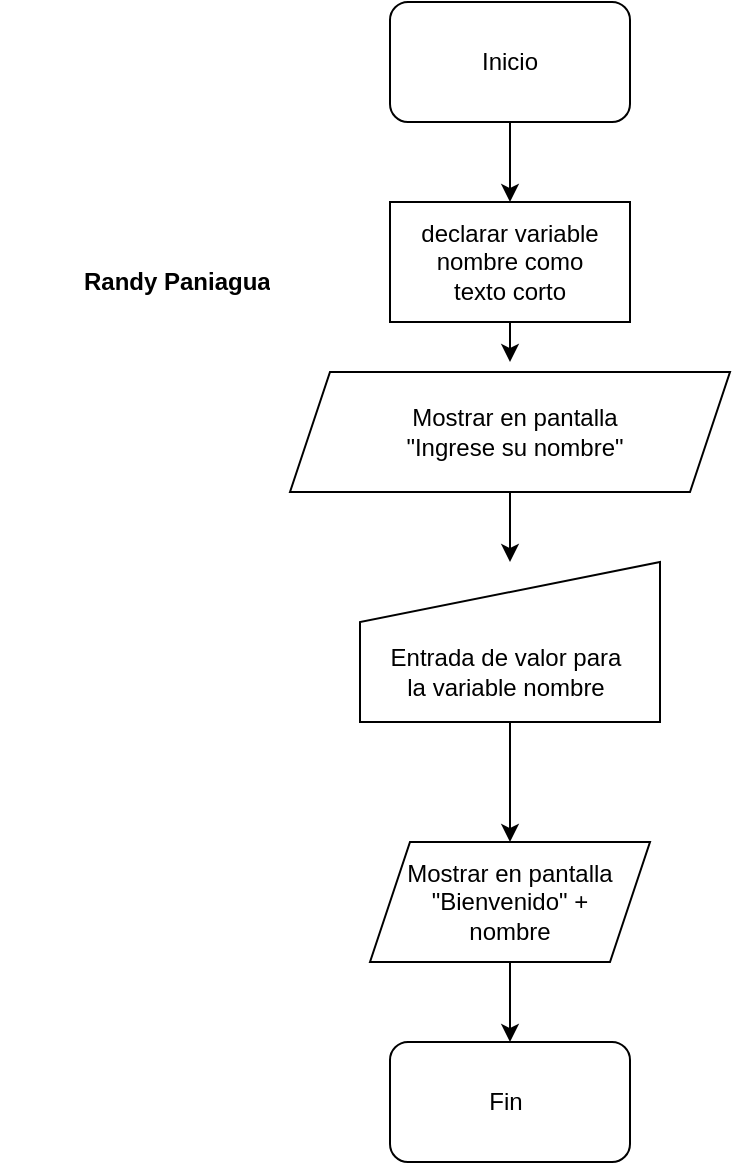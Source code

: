 <mxfile version="26.1.1">
  <diagram id="wxM4mz0ITT1D9dfnETJe" name="Página-1">
    <mxGraphModel dx="1020" dy="504" grid="1" gridSize="10" guides="1" tooltips="1" connect="1" arrows="1" fold="1" page="1" pageScale="1" pageWidth="827" pageHeight="1169" math="0" shadow="0">
      <root>
        <mxCell id="0" />
        <mxCell id="1" parent="0" />
        <mxCell id="HHiBGISEGp3WFB1vpwlh-19" style="edgeStyle=orthogonalEdgeStyle;rounded=0;orthogonalLoop=1;jettySize=auto;html=1;exitX=0.5;exitY=1;exitDx=0;exitDy=0;entryX=0.5;entryY=0;entryDx=0;entryDy=0;" parent="1" source="HHiBGISEGp3WFB1vpwlh-1" target="HHiBGISEGp3WFB1vpwlh-10" edge="1">
          <mxGeometry relative="1" as="geometry" />
        </mxCell>
        <mxCell id="HHiBGISEGp3WFB1vpwlh-1" value="" style="rounded=1;whiteSpace=wrap;html=1;" parent="1" vertex="1">
          <mxGeometry x="360" y="80" width="120" height="60" as="geometry" />
        </mxCell>
        <mxCell id="HHiBGISEGp3WFB1vpwlh-2" value="Inicio" style="text;html=1;align=center;verticalAlign=middle;whiteSpace=wrap;rounded=0;" parent="1" vertex="1">
          <mxGeometry x="390" y="95" width="60" height="30" as="geometry" />
        </mxCell>
        <mxCell id="HHiBGISEGp3WFB1vpwlh-20" style="edgeStyle=orthogonalEdgeStyle;rounded=0;orthogonalLoop=1;jettySize=auto;html=1;exitX=0.5;exitY=1;exitDx=0;exitDy=0;" parent="1" source="HHiBGISEGp3WFB1vpwlh-10" edge="1">
          <mxGeometry relative="1" as="geometry">
            <mxPoint x="420" y="260" as="targetPoint" />
          </mxGeometry>
        </mxCell>
        <mxCell id="HHiBGISEGp3WFB1vpwlh-10" value="" style="rounded=0;whiteSpace=wrap;html=1;" parent="1" vertex="1">
          <mxGeometry x="360" y="180" width="120" height="60" as="geometry" />
        </mxCell>
        <mxCell id="HHiBGISEGp3WFB1vpwlh-12" value="declarar variable nombre como texto corto" style="text;html=1;align=center;verticalAlign=middle;whiteSpace=wrap;rounded=0;" parent="1" vertex="1">
          <mxGeometry x="370" y="195" width="100" height="30" as="geometry" />
        </mxCell>
        <mxCell id="HHiBGISEGp3WFB1vpwlh-22" style="edgeStyle=orthogonalEdgeStyle;rounded=0;orthogonalLoop=1;jettySize=auto;html=1;exitX=0.5;exitY=1;exitDx=0;exitDy=0;" parent="1" source="HHiBGISEGp3WFB1vpwlh-13" target="HHiBGISEGp3WFB1vpwlh-23" edge="1">
          <mxGeometry relative="1" as="geometry">
            <mxPoint x="420" y="480" as="targetPoint" />
          </mxGeometry>
        </mxCell>
        <mxCell id="HHiBGISEGp3WFB1vpwlh-13" value="" style="shape=manualInput;whiteSpace=wrap;html=1;" parent="1" vertex="1">
          <mxGeometry x="345" y="360" width="150" height="80" as="geometry" />
        </mxCell>
        <mxCell id="HHiBGISEGp3WFB1vpwlh-14" value="Entrada de valor para la variable nombre" style="text;html=1;align=center;verticalAlign=middle;whiteSpace=wrap;rounded=0;" parent="1" vertex="1">
          <mxGeometry x="356" y="400" width="124" height="30" as="geometry" />
        </mxCell>
        <mxCell id="HHiBGISEGp3WFB1vpwlh-21" style="edgeStyle=orthogonalEdgeStyle;rounded=0;orthogonalLoop=1;jettySize=auto;html=1;exitX=0.5;exitY=1;exitDx=0;exitDy=0;entryX=0.5;entryY=0;entryDx=0;entryDy=0;" parent="1" source="HHiBGISEGp3WFB1vpwlh-17" target="HHiBGISEGp3WFB1vpwlh-13" edge="1">
          <mxGeometry relative="1" as="geometry" />
        </mxCell>
        <mxCell id="HHiBGISEGp3WFB1vpwlh-17" value="" style="shape=parallelogram;perimeter=parallelogramPerimeter;whiteSpace=wrap;html=1;fixedSize=1;" parent="1" vertex="1">
          <mxGeometry x="310" y="265" width="220" height="60" as="geometry" />
        </mxCell>
        <mxCell id="HHiBGISEGp3WFB1vpwlh-18" value="Mostrar en pantalla &quot;Ingrese su nombre&quot;" style="text;html=1;align=center;verticalAlign=middle;whiteSpace=wrap;rounded=0;" parent="1" vertex="1">
          <mxGeometry x="350" y="280" width="145" height="30" as="geometry" />
        </mxCell>
        <mxCell id="HHiBGISEGp3WFB1vpwlh-27" style="edgeStyle=orthogonalEdgeStyle;rounded=0;orthogonalLoop=1;jettySize=auto;html=1;exitX=0.5;exitY=1;exitDx=0;exitDy=0;entryX=0.5;entryY=0;entryDx=0;entryDy=0;" parent="1" source="HHiBGISEGp3WFB1vpwlh-23" target="HHiBGISEGp3WFB1vpwlh-25" edge="1">
          <mxGeometry relative="1" as="geometry" />
        </mxCell>
        <mxCell id="HHiBGISEGp3WFB1vpwlh-23" value="" style="shape=parallelogram;perimeter=parallelogramPerimeter;whiteSpace=wrap;html=1;fixedSize=1;" parent="1" vertex="1">
          <mxGeometry x="350" y="500" width="140" height="60" as="geometry" />
        </mxCell>
        <mxCell id="HHiBGISEGp3WFB1vpwlh-24" value="Mostrar en pantalla &quot;Bienvenido&quot; + nombre" style="text;html=1;align=center;verticalAlign=middle;whiteSpace=wrap;rounded=0;" parent="1" vertex="1">
          <mxGeometry x="367" y="510" width="106" height="40" as="geometry" />
        </mxCell>
        <mxCell id="HHiBGISEGp3WFB1vpwlh-25" value="" style="rounded=1;whiteSpace=wrap;html=1;" parent="1" vertex="1">
          <mxGeometry x="360" y="600" width="120" height="60" as="geometry" />
        </mxCell>
        <mxCell id="HHiBGISEGp3WFB1vpwlh-26" value="Fin" style="text;html=1;align=center;verticalAlign=middle;whiteSpace=wrap;rounded=0;" parent="1" vertex="1">
          <mxGeometry x="388" y="615" width="60" height="30" as="geometry" />
        </mxCell>
        <mxCell id="HHiBGISEGp3WFB1vpwlh-29" value="&lt;div&gt;&lt;br&gt;&lt;/div&gt;&lt;ol&gt;&lt;b&gt;Randy Paniagua&lt;/b&gt;&lt;/ol&gt;&lt;div&gt;&lt;br&gt;&lt;/div&gt;" style="text;html=1;whiteSpace=wrap;overflow=hidden;rounded=0;" parent="1" vertex="1">
          <mxGeometry x="165" y="180" width="180" height="60" as="geometry" />
        </mxCell>
      </root>
    </mxGraphModel>
  </diagram>
</mxfile>
